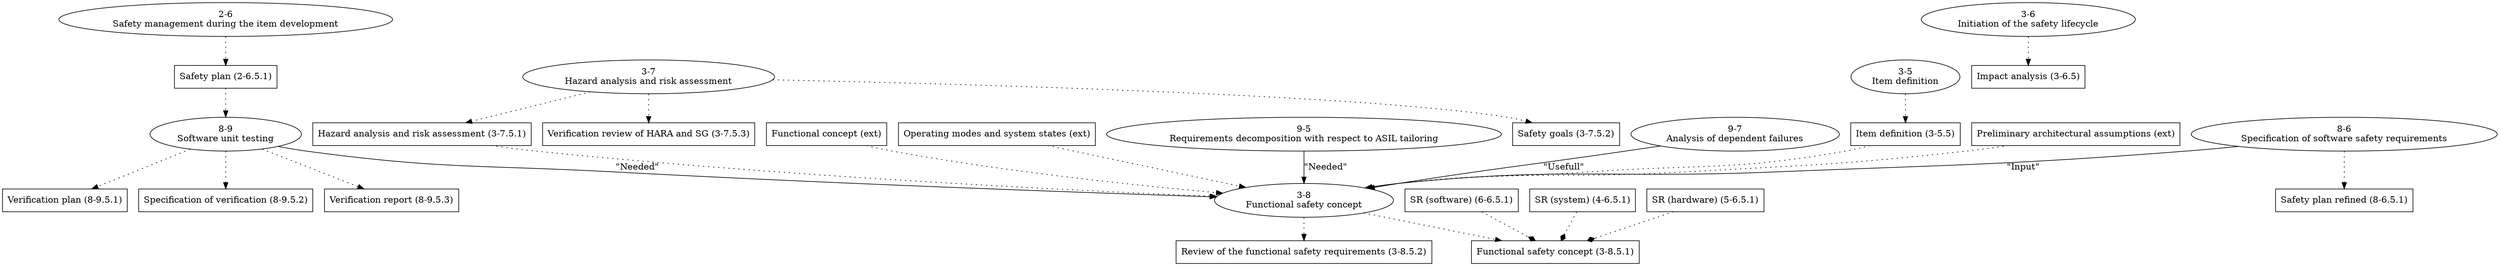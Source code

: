 // Cheatsheet: http://graphs.grevian.org/example
// Options: http://graphviz.org/doc/info/attrs.html
// Atom-openpreview: Ctrl+Shift+v

digraph G
{
  overlap = false;
  /*
   * Clauses
   */
  node[shape=ellipse];
  2.6[label="2-6\nSafety management during the item development"]
  3.5[label="3-5\nItem definition"];
  3.6[label="3-6\nInitiation of the safety lifecycle"];
  3.7[label="3-7\nHazard analysis and risk assessment"];
  3.8[label="3-8\nFunctional safety concept"];
  8.6[label="8-6\nSpecification of software safety requirements"];
  8.9[label="8-9\nSoftware unit testing"];
  9.5[label="9-5\nRequirements decomposition with respect to ASIL tailoring"];
  9.7[label="9-7\nAnalysis of dependent failures"];
  // Usefull
  edge[style=solid, label="\"Usefull\""]
  9.7 -> 3.8;
  // Needed
  edge[style=solid,label="\"Needed\""]
  9.5 -> 3.8;
  8.9 -> 3.8;
  // Input
  edge[style=solid,label="\"Input\""];
  8.6 -> 3.8;

  edge[color=normal]; // Reset

  /*
   * Work products
   */
  node[shape=rect];
  edge[style=dotted, label=""];

  //2-
  safety_plan[label="Safety plan (2-6.5.1)"];
  2.6 -> safety_plan;
  safety_plan -> 8.9;

  //3-
  item_def[label="Item definition (3-5.5)"];
  3.5 -> item_def;
  item_def -> 3.8;

  impact_anal[label="Impact analysis (3-6.5)"];
  3.6 -> impact_anal;

  hara[label="Hazard analysis and risk assessment (3-7.5.1)"]
  sg[label="Safety goals (3-7.5.2)"]
  veri_hara_sg[label="Verification review of HARA and SG (3-7.5.3)"]
  3.7 -> hara;
  3.7 -> sg;
  3.7 -> veri_hara_sg;

  prelim[label="Preliminary architectural assumptions (ext)"];
  fc[label="Functional concept (ext)"];
  om_ss[label="Operating modes and system states (ext)"];
  prelim -> 3.8;
  fc -> 3.8;
  om_ss -> 3.8;
  fsc[label="Functional safety concept (3-8.5.1)"];
  review_sr[label="Review of the functional safety requirements (3-8.5.2)"];
  3.8 -> fsc;
  3.8 -> review_sr;
  hara -> 3.8;

  //4-
  sr_sys[label="SR (system) (4-6.5.1)"];
  sr_sys -> fsc[arrowhead=diamond];

  //5-
  sr_hw[label="SR (hardware) (5-6.5.1)"];
  sr_hw -> fsc[arrowhead=diamond];

  //6-
  sr_sw[label="SR (software) (6-6.5.1)"];
  sr_sw -> fsc[arrowhead=diamond];

  //8-
  safety_plan2[label="Safety plan refined (8-6.5.1)"];
  8.6 -> safety_plan2;

  ver_plan[label="Verification plan (8-9.5.1)"];
  ver_spec[label="Specification of verification (8-9.5.2)"];
  ver_report[label="Verification report (8-9.5.3)"];
  8.9 -> ver_plan;
  8.9 -> ver_spec;
  8.9 -> ver_report;

  //9-
  /** Requirements decomposition with respect to ASIL tailoring
    * Assumed that this is more like a tool then an actual document
    *
  fsc -> 9.5 //3-8.5.1
  sr_sys -> 9.5
  sr_hw -> 9.5
  sr_sw -> 9.5
  arc_sys -> 9.5
  arc_hw -> 9.5
  arc_sw -> 9.5
  item_def -> 9.5
  sg -> 9.5
  */


  // Input
  /*subgraph cluster_input {
    label="Input";
    color=blue;
  }*/

  // Clause 3.5

}
